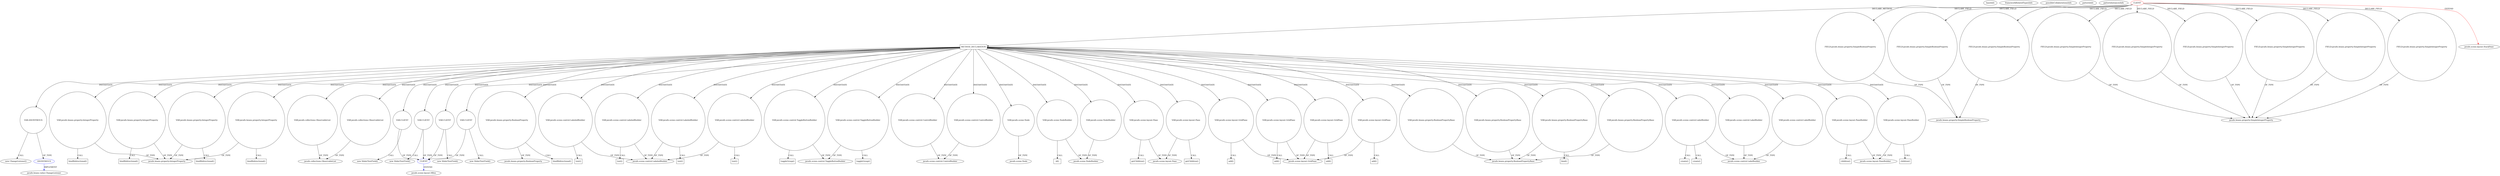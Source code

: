 digraph {
baseInfo[graphId=2589,category="pattern",isAnonymous=false,possibleRelation=true]
frameworkRelatedTypesInfo[0="javafx.scene.layout.StackPane"]
possibleCollaborationsInfo[0="2589~INSTANTIATION-CLIENT_METHOD_DECLARATION-~javafx.scene.layout.StackPane ~javafx.beans.value.ChangeListener ~false~true",1="2589~INSTANTIATION-CLIENT_METHOD_DECLARATION-INSTANTIATION-CLIENT_METHOD_DECLARATION-INSTANTIATION-CLIENT_METHOD_DECLARATION-INSTANTIATION-CLIENT_METHOD_DECLARATION-~javafx.scene.layout.StackPane ~javafx.scene.layout.HBox ~false~false"]
patternInfo[frequency=2.0,patternRootClient=0]
patternInstancesInfo[0="SaiPradeepDandem-javafx2-gradient-builder~/SaiPradeepDandem-javafx2-gradient-builder/javafx2-gradient-builder-master/src/main/java/com/javafx/gradientbuilder/application/RadialSettingsLayout.java~RadialSettingsLayout~1170",1="SaiPradeepDandem-javafx2-gradient-builder~/SaiPradeepDandem-javafx2-gradient-builder/javafx2-gradient-builder-master/src/main/java/com/javafx/gradientbuilder/application/LinearSettingsLayout.java~LinearSettingsLayout~1172"]
455[label="new SliderTextField()",vertexType="CONSTRUCTOR_CALL",isFrameworkType=false]
456[label="VAR:CLIENT",vertexType="VARIABLE_EXPRESION",isFrameworkType=false,shape=circle]
317[label="METHOD_DECLARATION",vertexType="CLIENT_METHOD_DECLARATION",isFrameworkType=false,shape=box]
0[label="CLIENT",vertexType="ROOT_CLIENT_CLASS_DECLARATION",isFrameworkType=false,color=red]
353[label="VAR:javafx.scene.NodeBuilder",vertexType="VARIABLE_EXPRESION",isFrameworkType=false,shape=circle]
338[label="VAR:javafx.scene.NodeBuilder",vertexType="VARIABLE_EXPRESION",isFrameworkType=false,shape=circle]
556[label="VAR:javafx.scene.layout.Pane",vertexType="VARIABLE_EXPRESION",isFrameworkType=false,shape=circle]
475[label="VAR:javafx.scene.layout.Pane",vertexType="VARIABLE_EXPRESION",isFrameworkType=false,shape=circle]
390[label="VAR:javafx.scene.layout.GridPane",vertexType="VARIABLE_EXPRESION",isFrameworkType=false,shape=circle]
584[label="VAR:javafx.scene.layout.GridPane",vertexType="VARIABLE_EXPRESION",isFrameworkType=false,shape=circle]
399[label="VAR:javafx.scene.layout.GridPane",vertexType="VARIABLE_EXPRESION",isFrameworkType=false,shape=circle]
393[label="VAR:javafx.scene.layout.GridPane",vertexType="VARIABLE_EXPRESION",isFrameworkType=false,shape=circle]
458[label="VAR:javafx.beans.property.BooleanPropertyBase",vertexType="VARIABLE_EXPRESION",isFrameworkType=false,shape=circle]
514[label="VAR:javafx.beans.property.BooleanPropertyBase",vertexType="VARIABLE_EXPRESION",isFrameworkType=false,shape=circle]
539[label="VAR:javafx.beans.property.BooleanPropertyBase",vertexType="VARIABLE_EXPRESION",isFrameworkType=false,shape=circle]
433[label="VAR:javafx.beans.property.BooleanPropertyBase",vertexType="VARIABLE_EXPRESION",isFrameworkType=false,shape=circle]
20[label="FIELD:javafx.beans.property.SimpleBooleanProperty",vertexType="FIELD_DECLARATION",isFrameworkType=false,shape=circle]
18[label="FIELD:javafx.beans.property.SimpleBooleanProperty",vertexType="FIELD_DECLARATION",isFrameworkType=false,shape=circle]
22[label="FIELD:javafx.beans.property.SimpleBooleanProperty",vertexType="FIELD_DECLARATION",isFrameworkType=false,shape=circle]
525[label="VAR:javafx.scene.control.LabelBuilder",vertexType="VARIABLE_EXPRESION",isFrameworkType=false,shape=circle]
426[label="VAR:javafx.scene.control.LabelBuilder",vertexType="VARIABLE_EXPRESION",isFrameworkType=false,shape=circle]
444[label="VAR:javafx.scene.control.LabelBuilder",vertexType="VARIABLE_EXPRESION",isFrameworkType=false,shape=circle]
585[label="add()",vertexType="INSIDE_CALL",isFrameworkType=false,shape=box]
391[label="add()",vertexType="INSIDE_CALL",isFrameworkType=false,shape=box]
400[label="add()",vertexType="INSIDE_CALL",isFrameworkType=false,shape=box]
394[label="add()",vertexType="INSIDE_CALL",isFrameworkType=false,shape=box]
573[label="VAR:javafx.scene.layout.PaneBuilder",vertexType="VARIABLE_EXPRESION",isFrameworkType=false,shape=circle]
574[label="children()",vertexType="INSIDE_CALL",isFrameworkType=false,shape=box]
562[label="VAR:javafx.scene.layout.PaneBuilder",vertexType="VARIABLE_EXPRESION",isFrameworkType=false,shape=circle]
563[label="children()",vertexType="INSIDE_CALL",isFrameworkType=false,shape=box]
387[label="VAR:ANONYMOUS",vertexType="VARIABLE_EXPRESION",isFrameworkType=false,shape=circle]
90[label="javafx.scene.NodeBuilder",vertexType="FRAMEWORK_CLASS_TYPE",isFrameworkType=false]
123[label="javafx.scene.layout.Pane",vertexType="FRAMEWORK_CLASS_TYPE",isFrameworkType=false]
354[label="id()",vertexType="INSIDE_CALL",isFrameworkType=false,shape=box]
466[label="VAR:javafx.beans.property.IntegerProperty",vertexType="VARIABLE_EXPRESION",isFrameworkType=false,shape=circle]
443[label="javafx.beans.property.IntegerProperty",vertexType="FRAMEWORK_CLASS_TYPE",isFrameworkType=false]
467[label="bindBidirectional()",vertexType="INSIDE_CALL",isFrameworkType=false,shape=box]
522[label="VAR:javafx.beans.property.IntegerProperty",vertexType="VARIABLE_EXPRESION",isFrameworkType=false,shape=circle]
523[label="bindBidirectional()",vertexType="INSIDE_CALL",isFrameworkType=false,shape=box]
547[label="VAR:javafx.beans.property.IntegerProperty",vertexType="VARIABLE_EXPRESION",isFrameworkType=false,shape=circle]
548[label="bindBidirectional()",vertexType="INSIDE_CALL",isFrameworkType=false,shape=box]
441[label="VAR:javafx.beans.property.IntegerProperty",vertexType="VARIABLE_EXPRESION",isFrameworkType=false,shape=circle]
442[label="bindBidirectional()",vertexType="INSIDE_CALL",isFrameworkType=false,shape=box]
472[label="VAR:javafx.collections.ObservableList",vertexType="VARIABLE_EXPRESION",isFrameworkType=false,shape=circle]
553[label="VAR:javafx.collections.ObservableList",vertexType="VARIABLE_EXPRESION",isFrameworkType=false,shape=circle]
40[label="FIELD:javafx.beans.property.SimpleIntegerProperty",vertexType="FIELD_DECLARATION",isFrameworkType=false,shape=circle]
38[label="FIELD:javafx.beans.property.SimpleIntegerProperty",vertexType="FIELD_DECLARATION",isFrameworkType=false,shape=circle]
10[label="FIELD:javafx.beans.property.SimpleIntegerProperty",vertexType="FIELD_DECLARATION",isFrameworkType=false,shape=circle]
14[label="FIELD:javafx.beans.property.SimpleIntegerProperty",vertexType="FIELD_DECLARATION",isFrameworkType=false,shape=circle]
12[label="FIELD:javafx.beans.property.SimpleIntegerProperty",vertexType="FIELD_DECLARATION",isFrameworkType=false,shape=circle]
8[label="FIELD:javafx.beans.property.SimpleIntegerProperty",vertexType="FIELD_DECLARATION",isFrameworkType=false,shape=circle]
147[label="javafx.beans.property.BooleanPropertyBase",vertexType="FRAMEWORK_CLASS_TYPE",isFrameworkType=false]
19[label="javafx.beans.property.SimpleBooleanProperty",vertexType="FRAMEWORK_CLASS_TYPE",isFrameworkType=false]
388[label="ANONYMOUS",vertexType="REFERENCE_ANONYMOUS_DECLARATION",isFrameworkType=false,color=blue]
87[label="javafx.scene.control.LabelBuilder",vertexType="FRAMEWORK_CLASS_TYPE",isFrameworkType=false]
430[label="VAR:CLIENT",vertexType="VARIABLE_EXPRESION",isFrameworkType=false,shape=circle]
512[label="VAR:CLIENT",vertexType="VARIABLE_EXPRESION",isFrameworkType=false,shape=circle]
537[label="VAR:CLIENT",vertexType="VARIABLE_EXPRESION",isFrameworkType=false,shape=circle]
120[label="javafx.collections.ObservableList",vertexType="FRAMEWORK_INTERFACE_TYPE",isFrameworkType=false]
9[label="javafx.beans.property.SimpleIntegerProperty",vertexType="FRAMEWORK_CLASS_TYPE",isFrameworkType=false]
536[label="new SliderTextField()",vertexType="CONSTRUCTOR_CALL",isFrameworkType=false]
429[label="new SliderTextField()",vertexType="CONSTRUCTOR_CALL",isFrameworkType=false]
511[label="new SliderTextField()",vertexType="CONSTRUCTOR_CALL",isFrameworkType=false]
535[label="create()",vertexType="INSIDE_CALL",isFrameworkType=false,shape=box]
321[label="VAR:javafx.beans.property.BooleanProperty",vertexType="VARIABLE_EXPRESION",isFrameworkType=false,shape=circle]
322[label="bindBidirectional()",vertexType="INSIDE_CALL",isFrameworkType=false,shape=box]
175[label="javafx.beans.property.BooleanProperty",vertexType="FRAMEWORK_CLASS_TYPE",isFrameworkType=false]
510[label="create()",vertexType="INSIDE_CALL",isFrameworkType=false,shape=box]
557[label="getChildren()",vertexType="INSIDE_CALL",isFrameworkType=false,shape=box]
476[label="getChildren()",vertexType="INSIDE_CALL",isFrameworkType=false,shape=box]
450[label="VAR:javafx.scene.control.LabeledBuilder",vertexType="VARIABLE_EXPRESION",isFrameworkType=false,shape=circle]
93[label="javafx.scene.control.LabeledBuilder",vertexType="FRAMEWORK_CLASS_TYPE",isFrameworkType=false]
451[label="text()",vertexType="INSIDE_CALL",isFrameworkType=false,shape=box]
506[label="VAR:javafx.scene.control.LabeledBuilder",vertexType="VARIABLE_EXPRESION",isFrameworkType=false,shape=circle]
507[label="text()",vertexType="INSIDE_CALL",isFrameworkType=false,shape=box]
350[label="VAR:javafx.scene.control.LabeledBuilder",vertexType="VARIABLE_EXPRESION",isFrameworkType=false,shape=circle]
351[label="text()",vertexType="INSIDE_CALL",isFrameworkType=false,shape=box]
347[label="VAR:javafx.scene.control.ToggleButtonBuilder",vertexType="VARIABLE_EXPRESION",isFrameworkType=false,shape=circle]
334[label="javafx.scene.control.ToggleButtonBuilder",vertexType="FRAMEWORK_CLASS_TYPE",isFrameworkType=false]
348[label="toggleGroup()",vertexType="INSIDE_CALL",isFrameworkType=false,shape=box]
332[label="VAR:javafx.scene.control.ToggleButtonBuilder",vertexType="VARIABLE_EXPRESION",isFrameworkType=false,shape=circle]
333[label="toggleGroup()",vertexType="INSIDE_CALL",isFrameworkType=false,shape=box]
335[label="VAR:javafx.scene.control.LabeledBuilder",vertexType="VARIABLE_EXPRESION",isFrameworkType=false,shape=circle]
336[label="text()",vertexType="INSIDE_CALL",isFrameworkType=false,shape=box]
528[label="VAR:javafx.scene.control.ControlBuilder",vertexType="VARIABLE_EXPRESION",isFrameworkType=false,shape=circle]
105[label="javafx.scene.control.ControlBuilder",vertexType="FRAMEWORK_CLASS_TYPE",isFrameworkType=false]
420[label="VAR:javafx.scene.control.ControlBuilder",vertexType="VARIABLE_EXPRESION",isFrameworkType=false,shape=circle]
386[label="new ChangeListener()",vertexType="CONSTRUCTOR_CALL",isFrameworkType=false]
151[label="javafx.beans.value.ChangeListener",vertexType="FRAMEWORK_INTERFACE_TYPE",isFrameworkType=false]
1[label="javafx.scene.layout.StackPane",vertexType="FRAMEWORK_CLASS_TYPE",isFrameworkType=false]
205[label="javafx.scene.layout.GridPane",vertexType="FRAMEWORK_CLASS_TYPE",isFrameworkType=false]
431[label="CLIENT",vertexType="REFERENCE_CLIENT_CLASS_DECLARATION",isFrameworkType=false,color=blue]
432[label="javafx.scene.layout.HBox",vertexType="FRAMEWORK_CLASS_TYPE",isFrameworkType=false]
361[label="VAR:javafx.scene.Node",vertexType="VARIABLE_EXPRESION",isFrameworkType=false,shape=circle]
156[label="javafx.scene.Node",vertexType="FRAMEWORK_CLASS_TYPE",isFrameworkType=false]
238[label="javafx.scene.layout.PaneBuilder",vertexType="FRAMEWORK_CLASS_TYPE",isFrameworkType=false]
434[label="bind()",vertexType="INSIDE_CALL",isFrameworkType=false,shape=box]
0->14[label="DECLARE_FIELD"]
547->443[label="OF_TYPE"]
317->522[label="INSTANTIATE"]
556->557[label="CALL"]
317->466[label="INSTANTIATE"]
321->175[label="OF_TYPE"]
393->394[label="CALL"]
317->347[label="INSTANTIATE"]
317->335[label="INSTANTIATE"]
390->205[label="OF_TYPE"]
317->537[label="INSTANTIATE"]
387->386[label="CALL"]
399->205[label="OF_TYPE"]
512->431[label="OF_TYPE"]
317->458[label="INSTANTIATE"]
10->9[label="OF_TYPE"]
426->535[label="CALL"]
472->120[label="OF_TYPE"]
0->317[label="DECLARE_METHOD"]
444->87[label="OF_TYPE"]
335->336[label="CALL"]
456->431[label="OF_TYPE"]
0->10[label="DECLARE_FIELD"]
475->123[label="OF_TYPE"]
317->350[label="INSTANTIATE"]
584->585[label="CALL"]
528->105[label="OF_TYPE"]
317->420[label="INSTANTIATE"]
40->9[label="OF_TYPE"]
317->430[label="INSTANTIATE"]
458->147[label="OF_TYPE"]
317->553[label="INSTANTIATE"]
335->93[label="OF_TYPE"]
584->205[label="OF_TYPE"]
553->120[label="OF_TYPE"]
317->399[label="INSTANTIATE"]
317->361[label="INSTANTIATE"]
317->456[label="INSTANTIATE"]
347->334[label="OF_TYPE"]
350->93[label="OF_TYPE"]
338->90[label="OF_TYPE"]
441->442[label="CALL"]
430->431[label="OF_TYPE"]
317->387[label="INSTANTIATE"]
317->556[label="INSTANTIATE"]
8->9[label="OF_TYPE"]
562->238[label="OF_TYPE"]
387->388[label="OF_TYPE"]
350->351[label="CALL"]
317->547[label="INSTANTIATE"]
506->507[label="CALL"]
466->443[label="OF_TYPE"]
456->455[label="CALL"]
0->38[label="DECLARE_FIELD"]
433->147[label="OF_TYPE"]
556->123[label="OF_TYPE"]
426->87[label="OF_TYPE"]
547->548[label="CALL"]
393->205[label="OF_TYPE"]
353->90[label="OF_TYPE"]
512->511[label="CALL"]
317->433[label="INSTANTIATE"]
537->431[label="OF_TYPE"]
450->451[label="CALL"]
317->450[label="INSTANTIATE"]
514->147[label="OF_TYPE"]
0->22[label="DECLARE_FIELD"]
0->1[label="EXTEND",color=red]
22->19[label="OF_TYPE"]
441->443[label="OF_TYPE"]
390->391[label="CALL"]
537->536[label="CALL"]
522->523[label="CALL"]
317->506[label="INSTANTIATE"]
347->348[label="CALL"]
317->441[label="INSTANTIATE"]
317->426[label="INSTANTIATE"]
317->393[label="INSTANTIATE"]
38->9[label="OF_TYPE"]
0->20[label="DECLARE_FIELD"]
573->238[label="OF_TYPE"]
317->475[label="INSTANTIATE"]
475->476[label="CALL"]
573->574[label="CALL"]
317->472[label="INSTANTIATE"]
353->354[label="CALL"]
420->105[label="OF_TYPE"]
0->40[label="DECLARE_FIELD"]
317->514[label="INSTANTIATE"]
332->334[label="OF_TYPE"]
388->151[label="IMPLEMENT",color=blue]
321->322[label="CALL"]
317->390[label="INSTANTIATE"]
0->18[label="DECLARE_FIELD"]
332->333[label="CALL"]
539->147[label="OF_TYPE"]
450->93[label="OF_TYPE"]
0->8[label="DECLARE_FIELD"]
522->443[label="OF_TYPE"]
317->353[label="INSTANTIATE"]
12->9[label="OF_TYPE"]
0->12[label="DECLARE_FIELD"]
317->528[label="INSTANTIATE"]
426->510[label="CALL"]
525->87[label="OF_TYPE"]
317->512[label="INSTANTIATE"]
317->562[label="INSTANTIATE"]
18->19[label="OF_TYPE"]
317->338[label="INSTANTIATE"]
317->444[label="INSTANTIATE"]
14->9[label="OF_TYPE"]
20->19[label="OF_TYPE"]
562->563[label="CALL"]
317->525[label="INSTANTIATE"]
433->434[label="CALL"]
506->93[label="OF_TYPE"]
361->156[label="OF_TYPE"]
317->573[label="INSTANTIATE"]
317->321[label="INSTANTIATE"]
317->584[label="INSTANTIATE"]
399->400[label="CALL"]
430->429[label="CALL"]
317->332[label="INSTANTIATE"]
466->467[label="CALL"]
431->432[label="EXTEND",color=blue]
317->539[label="INSTANTIATE"]
}
